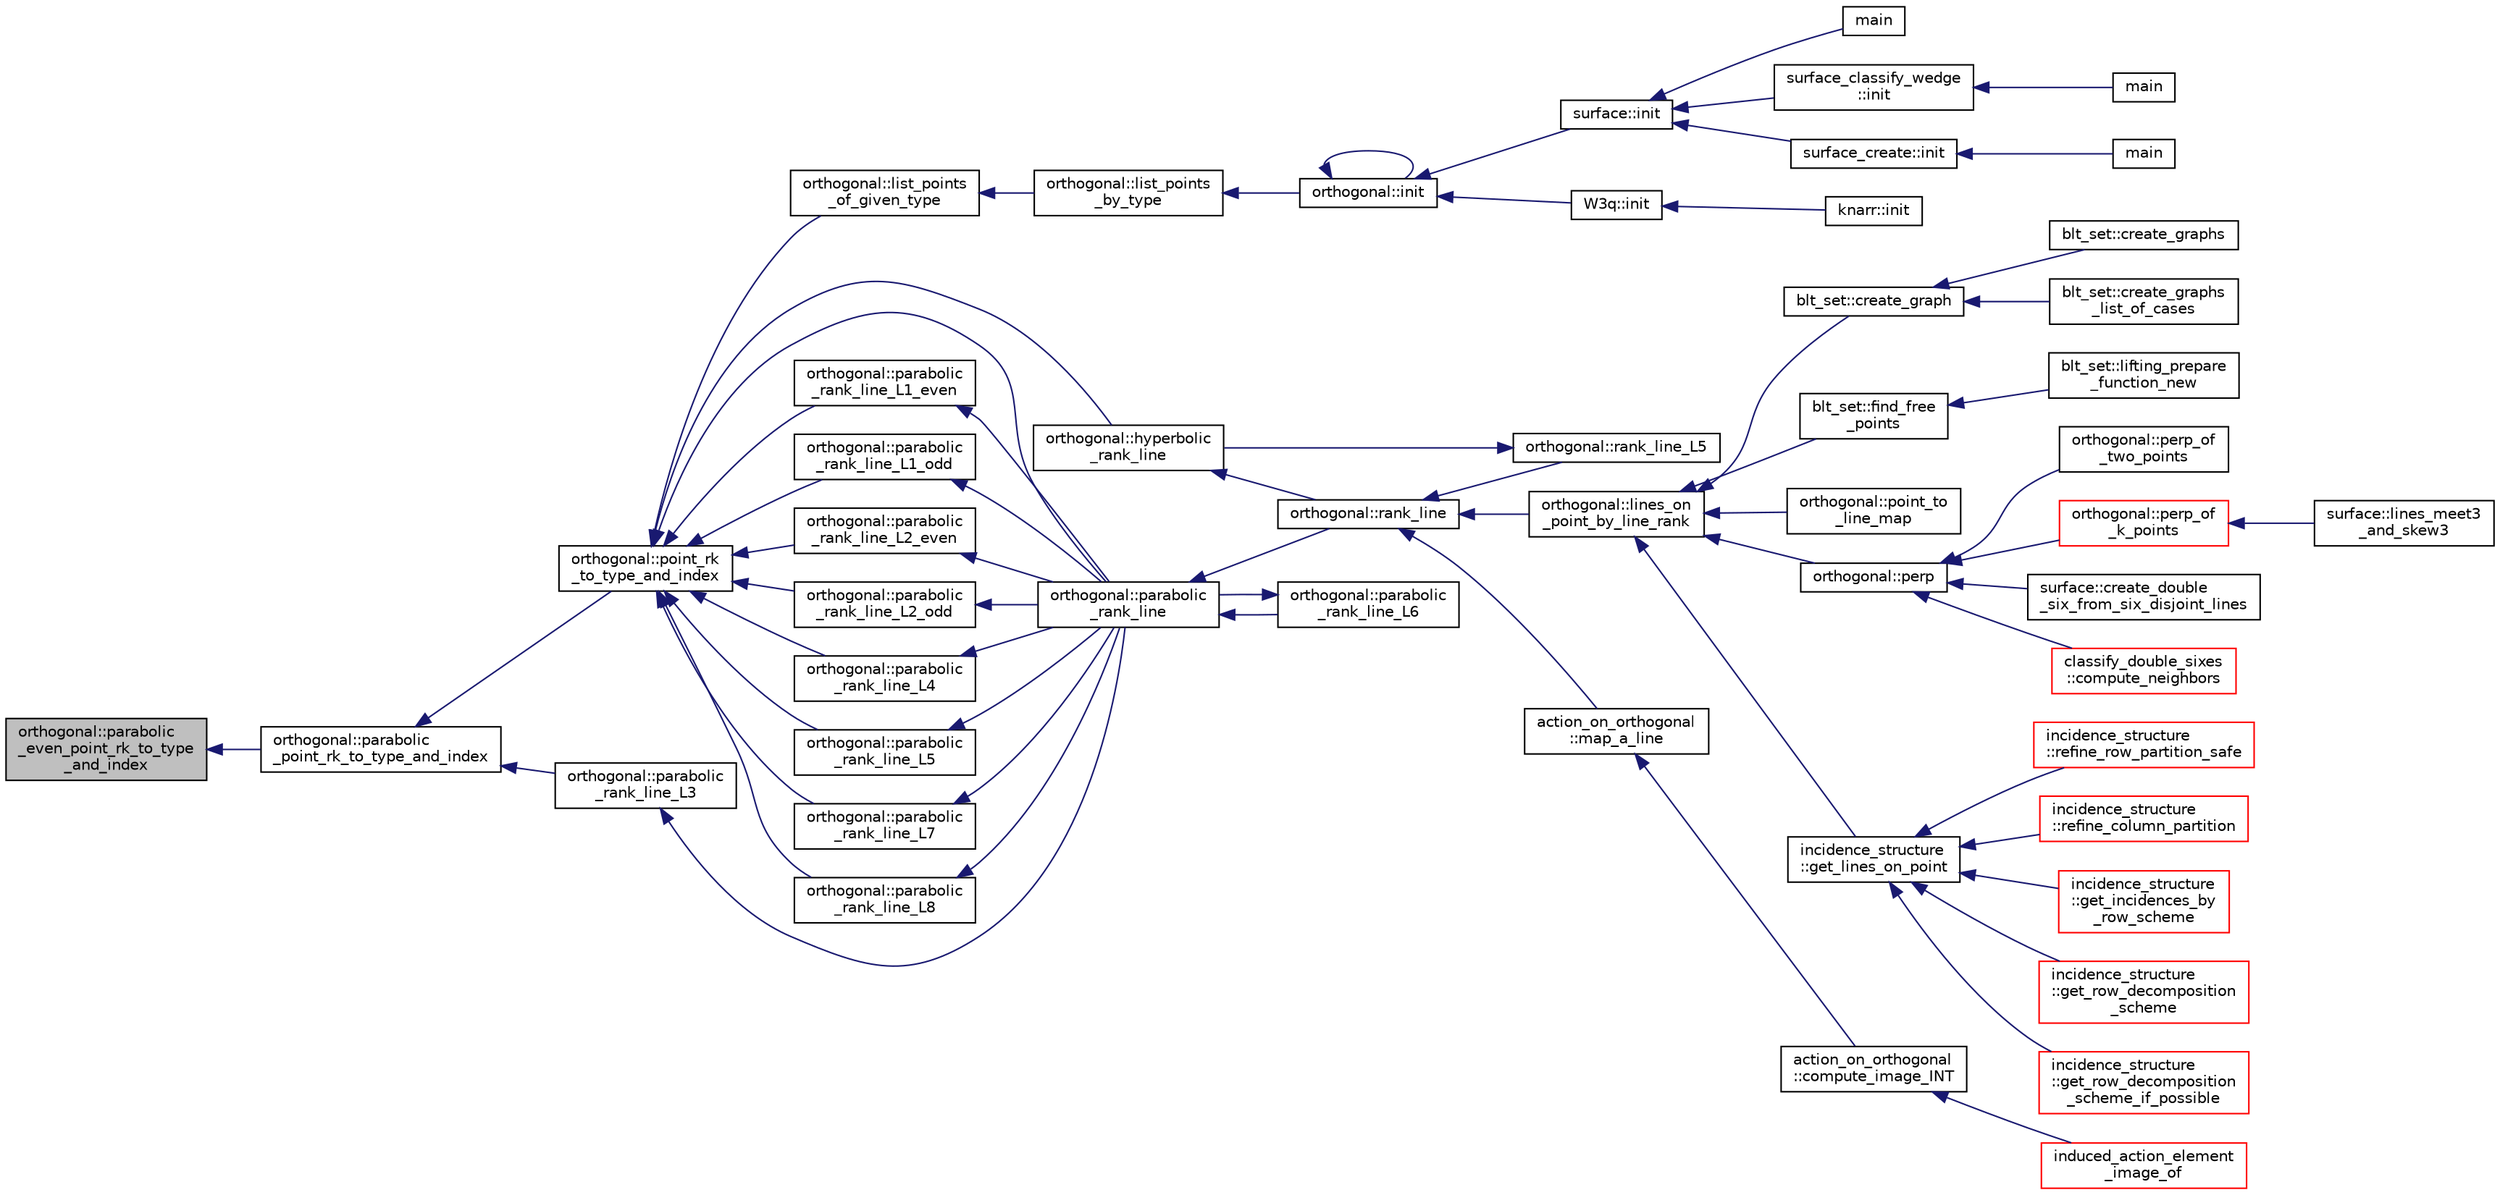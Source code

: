 digraph "orthogonal::parabolic_even_point_rk_to_type_and_index"
{
  edge [fontname="Helvetica",fontsize="10",labelfontname="Helvetica",labelfontsize="10"];
  node [fontname="Helvetica",fontsize="10",shape=record];
  rankdir="LR";
  Node17201 [label="orthogonal::parabolic\l_even_point_rk_to_type\l_and_index",height=0.2,width=0.4,color="black", fillcolor="grey75", style="filled", fontcolor="black"];
  Node17201 -> Node17202 [dir="back",color="midnightblue",fontsize="10",style="solid",fontname="Helvetica"];
  Node17202 [label="orthogonal::parabolic\l_point_rk_to_type_and_index",height=0.2,width=0.4,color="black", fillcolor="white", style="filled",URL="$d7/daa/classorthogonal.html#aadca2791fa70e971edf85858b725502d"];
  Node17202 -> Node17203 [dir="back",color="midnightblue",fontsize="10",style="solid",fontname="Helvetica"];
  Node17203 [label="orthogonal::point_rk\l_to_type_and_index",height=0.2,width=0.4,color="black", fillcolor="white", style="filled",URL="$d7/daa/classorthogonal.html#a5419c9c6b60c81e6e66f3606e7ad1815"];
  Node17203 -> Node17204 [dir="back",color="midnightblue",fontsize="10",style="solid",fontname="Helvetica"];
  Node17204 [label="orthogonal::list_points\l_of_given_type",height=0.2,width=0.4,color="black", fillcolor="white", style="filled",URL="$d7/daa/classorthogonal.html#a80ded28f55a2191d5a5ec5fe9ee1a4c7"];
  Node17204 -> Node17205 [dir="back",color="midnightblue",fontsize="10",style="solid",fontname="Helvetica"];
  Node17205 [label="orthogonal::list_points\l_by_type",height=0.2,width=0.4,color="black", fillcolor="white", style="filled",URL="$d7/daa/classorthogonal.html#a078981d509c626c1cdad322ab94c697c"];
  Node17205 -> Node17206 [dir="back",color="midnightblue",fontsize="10",style="solid",fontname="Helvetica"];
  Node17206 [label="orthogonal::init",height=0.2,width=0.4,color="black", fillcolor="white", style="filled",URL="$d7/daa/classorthogonal.html#a8bd53ba30f34ac50889503f0f3ef6deb"];
  Node17206 -> Node17206 [dir="back",color="midnightblue",fontsize="10",style="solid",fontname="Helvetica"];
  Node17206 -> Node17207 [dir="back",color="midnightblue",fontsize="10",style="solid",fontname="Helvetica"];
  Node17207 [label="surface::init",height=0.2,width=0.4,color="black", fillcolor="white", style="filled",URL="$d5/d88/classsurface.html#a90570b0ca6ab02988159f2c40cb27308"];
  Node17207 -> Node17208 [dir="back",color="midnightblue",fontsize="10",style="solid",fontname="Helvetica"];
  Node17208 [label="main",height=0.2,width=0.4,color="black", fillcolor="white", style="filled",URL="$d6/dc3/arc__lifting__main_8_c.html#a217dbf8b442f20279ea00b898af96f52"];
  Node17207 -> Node17209 [dir="back",color="midnightblue",fontsize="10",style="solid",fontname="Helvetica"];
  Node17209 [label="surface_classify_wedge\l::init",height=0.2,width=0.4,color="black", fillcolor="white", style="filled",URL="$d7/d5c/classsurface__classify__wedge.html#a43302106663b307aa8274a5112a7010a"];
  Node17209 -> Node17210 [dir="back",color="midnightblue",fontsize="10",style="solid",fontname="Helvetica"];
  Node17210 [label="main",height=0.2,width=0.4,color="black", fillcolor="white", style="filled",URL="$df/df8/surface__classify_8_c.html#a217dbf8b442f20279ea00b898af96f52"];
  Node17207 -> Node17211 [dir="back",color="midnightblue",fontsize="10",style="solid",fontname="Helvetica"];
  Node17211 [label="surface_create::init",height=0.2,width=0.4,color="black", fillcolor="white", style="filled",URL="$de/da4/classsurface__create.html#ab0db5c12825f778e3caf8aa4da02eb06"];
  Node17211 -> Node17212 [dir="back",color="midnightblue",fontsize="10",style="solid",fontname="Helvetica"];
  Node17212 [label="main",height=0.2,width=0.4,color="black", fillcolor="white", style="filled",URL="$d2/dfa/create__surface__main_8_c.html#a217dbf8b442f20279ea00b898af96f52"];
  Node17206 -> Node17213 [dir="back",color="midnightblue",fontsize="10",style="solid",fontname="Helvetica"];
  Node17213 [label="W3q::init",height=0.2,width=0.4,color="black", fillcolor="white", style="filled",URL="$de/d2c/class_w3q.html#a215fe070895a4915537fcb1bfba4f777"];
  Node17213 -> Node17214 [dir="back",color="midnightblue",fontsize="10",style="solid",fontname="Helvetica"];
  Node17214 [label="knarr::init",height=0.2,width=0.4,color="black", fillcolor="white", style="filled",URL="$d7/de5/classknarr.html#a1e25f28aeec8f316cc0ce81eb89e670e"];
  Node17203 -> Node17215 [dir="back",color="midnightblue",fontsize="10",style="solid",fontname="Helvetica"];
  Node17215 [label="orthogonal::hyperbolic\l_rank_line",height=0.2,width=0.4,color="black", fillcolor="white", style="filled",URL="$d7/daa/classorthogonal.html#a2810f9a6851f445b03fdbfe2a888e9f5"];
  Node17215 -> Node17216 [dir="back",color="midnightblue",fontsize="10",style="solid",fontname="Helvetica"];
  Node17216 [label="orthogonal::rank_line",height=0.2,width=0.4,color="black", fillcolor="white", style="filled",URL="$d7/daa/classorthogonal.html#a5e1b5a3eb76840f425e71f25dabcd470"];
  Node17216 -> Node17217 [dir="back",color="midnightblue",fontsize="10",style="solid",fontname="Helvetica"];
  Node17217 [label="orthogonal::lines_on\l_point_by_line_rank",height=0.2,width=0.4,color="black", fillcolor="white", style="filled",URL="$d7/daa/classorthogonal.html#adc21874b6da3cd3585c704994fb538aa"];
  Node17217 -> Node17218 [dir="back",color="midnightblue",fontsize="10",style="solid",fontname="Helvetica"];
  Node17218 [label="blt_set::create_graph",height=0.2,width=0.4,color="black", fillcolor="white", style="filled",URL="$d1/d3d/classblt__set.html#ae92249ece99ffbc92e93e49cd5d5dccf"];
  Node17218 -> Node17219 [dir="back",color="midnightblue",fontsize="10",style="solid",fontname="Helvetica"];
  Node17219 [label="blt_set::create_graphs",height=0.2,width=0.4,color="black", fillcolor="white", style="filled",URL="$d1/d3d/classblt__set.html#a3f1d4a8ed15875c47b327949f26a4533"];
  Node17218 -> Node17220 [dir="back",color="midnightblue",fontsize="10",style="solid",fontname="Helvetica"];
  Node17220 [label="blt_set::create_graphs\l_list_of_cases",height=0.2,width=0.4,color="black", fillcolor="white", style="filled",URL="$d1/d3d/classblt__set.html#a91ad531d4154bd887182dbd6121476f3"];
  Node17217 -> Node17221 [dir="back",color="midnightblue",fontsize="10",style="solid",fontname="Helvetica"];
  Node17221 [label="blt_set::find_free\l_points",height=0.2,width=0.4,color="black", fillcolor="white", style="filled",URL="$d1/d3d/classblt__set.html#a71f82dd3dc4a901ea2a0949d2f1af302"];
  Node17221 -> Node17222 [dir="back",color="midnightblue",fontsize="10",style="solid",fontname="Helvetica"];
  Node17222 [label="blt_set::lifting_prepare\l_function_new",height=0.2,width=0.4,color="black", fillcolor="white", style="filled",URL="$d1/d3d/classblt__set.html#a1314b7c0a3b78ba54c0f61a397d8afce"];
  Node17217 -> Node17223 [dir="back",color="midnightblue",fontsize="10",style="solid",fontname="Helvetica"];
  Node17223 [label="orthogonal::point_to\l_line_map",height=0.2,width=0.4,color="black", fillcolor="white", style="filled",URL="$d7/daa/classorthogonal.html#a1eae48671390d1c251303be93b45f9e4"];
  Node17217 -> Node17224 [dir="back",color="midnightblue",fontsize="10",style="solid",fontname="Helvetica"];
  Node17224 [label="orthogonal::perp",height=0.2,width=0.4,color="black", fillcolor="white", style="filled",URL="$d7/daa/classorthogonal.html#ae80e0fa8d1e8caddb9afbb466e3d3189"];
  Node17224 -> Node17225 [dir="back",color="midnightblue",fontsize="10",style="solid",fontname="Helvetica"];
  Node17225 [label="orthogonal::perp_of\l_two_points",height=0.2,width=0.4,color="black", fillcolor="white", style="filled",URL="$d7/daa/classorthogonal.html#a6a05fef2e61ed508bff66d6728c58ec0"];
  Node17224 -> Node17226 [dir="back",color="midnightblue",fontsize="10",style="solid",fontname="Helvetica"];
  Node17226 [label="orthogonal::perp_of\l_k_points",height=0.2,width=0.4,color="red", fillcolor="white", style="filled",URL="$d7/daa/classorthogonal.html#a6a92a4680dc76bb289141fc5c765f5fb"];
  Node17226 -> Node17227 [dir="back",color="midnightblue",fontsize="10",style="solid",fontname="Helvetica"];
  Node17227 [label="surface::lines_meet3\l_and_skew3",height=0.2,width=0.4,color="black", fillcolor="white", style="filled",URL="$d5/d88/classsurface.html#af87ed9d20b980a89342f20c206ae5790"];
  Node17224 -> Node17249 [dir="back",color="midnightblue",fontsize="10",style="solid",fontname="Helvetica"];
  Node17249 [label="surface::create_double\l_six_from_six_disjoint_lines",height=0.2,width=0.4,color="black", fillcolor="white", style="filled",URL="$d5/d88/classsurface.html#a4c44f0a33d709edee71537547880dd87"];
  Node17224 -> Node17250 [dir="back",color="midnightblue",fontsize="10",style="solid",fontname="Helvetica"];
  Node17250 [label="classify_double_sixes\l::compute_neighbors",height=0.2,width=0.4,color="red", fillcolor="white", style="filled",URL="$dd/d23/classclassify__double__sixes.html#a675e241052c36c58063ddcfc06d209b2"];
  Node17217 -> Node17251 [dir="back",color="midnightblue",fontsize="10",style="solid",fontname="Helvetica"];
  Node17251 [label="incidence_structure\l::get_lines_on_point",height=0.2,width=0.4,color="black", fillcolor="white", style="filled",URL="$da/d8a/classincidence__structure.html#a09148fd9478525b4a65c8e44833d1861"];
  Node17251 -> Node17252 [dir="back",color="midnightblue",fontsize="10",style="solid",fontname="Helvetica"];
  Node17252 [label="incidence_structure\l::refine_row_partition_safe",height=0.2,width=0.4,color="red", fillcolor="white", style="filled",URL="$da/d8a/classincidence__structure.html#ae84b2dc0f1a0cd1f9acfadcae21e3745"];
  Node17251 -> Node17273 [dir="back",color="midnightblue",fontsize="10",style="solid",fontname="Helvetica"];
  Node17273 [label="incidence_structure\l::refine_column_partition",height=0.2,width=0.4,color="red", fillcolor="white", style="filled",URL="$da/d8a/classincidence__structure.html#ac262f307c1531d67496129dc7890cda4"];
  Node17251 -> Node17278 [dir="back",color="midnightblue",fontsize="10",style="solid",fontname="Helvetica"];
  Node17278 [label="incidence_structure\l::get_incidences_by\l_row_scheme",height=0.2,width=0.4,color="red", fillcolor="white", style="filled",URL="$da/d8a/classincidence__structure.html#addab249e03244133841bd793389c792c"];
  Node17251 -> Node17282 [dir="back",color="midnightblue",fontsize="10",style="solid",fontname="Helvetica"];
  Node17282 [label="incidence_structure\l::get_row_decomposition\l_scheme",height=0.2,width=0.4,color="red", fillcolor="white", style="filled",URL="$da/d8a/classincidence__structure.html#aa0ad04253ba8e75bb15900ee8b01c9aa"];
  Node17251 -> Node17293 [dir="back",color="midnightblue",fontsize="10",style="solid",fontname="Helvetica"];
  Node17293 [label="incidence_structure\l::get_row_decomposition\l_scheme_if_possible",height=0.2,width=0.4,color="red", fillcolor="white", style="filled",URL="$da/d8a/classincidence__structure.html#ac93d2a6419b0fca3f25f101c5f08caf5"];
  Node17216 -> Node17295 [dir="back",color="midnightblue",fontsize="10",style="solid",fontname="Helvetica"];
  Node17295 [label="orthogonal::rank_line_L5",height=0.2,width=0.4,color="black", fillcolor="white", style="filled",URL="$d7/daa/classorthogonal.html#a80bcc065004ef76b70cef437fff6f54c"];
  Node17295 -> Node17215 [dir="back",color="midnightblue",fontsize="10",style="solid",fontname="Helvetica"];
  Node17216 -> Node17296 [dir="back",color="midnightblue",fontsize="10",style="solid",fontname="Helvetica"];
  Node17296 [label="action_on_orthogonal\l::map_a_line",height=0.2,width=0.4,color="black", fillcolor="white", style="filled",URL="$dc/d87/classaction__on__orthogonal.html#ac7e41a4bbc9e0f2813f2f7030f3ed177"];
  Node17296 -> Node17297 [dir="back",color="midnightblue",fontsize="10",style="solid",fontname="Helvetica"];
  Node17297 [label="action_on_orthogonal\l::compute_image_INT",height=0.2,width=0.4,color="black", fillcolor="white", style="filled",URL="$dc/d87/classaction__on__orthogonal.html#a53cee5a150163f7614151b9cd1fc06f3"];
  Node17297 -> Node17298 [dir="back",color="midnightblue",fontsize="10",style="solid",fontname="Helvetica"];
  Node17298 [label="induced_action_element\l_image_of",height=0.2,width=0.4,color="red", fillcolor="white", style="filled",URL="$d3/d27/interface_8_c.html#a821850d6c3988dd122de0489cd36f0f0"];
  Node17203 -> Node17498 [dir="back",color="midnightblue",fontsize="10",style="solid",fontname="Helvetica"];
  Node17498 [label="orthogonal::parabolic\l_rank_line",height=0.2,width=0.4,color="black", fillcolor="white", style="filled",URL="$d7/daa/classorthogonal.html#a7df334ceca90bc5b90c56354dbaf45c9"];
  Node17498 -> Node17216 [dir="back",color="midnightblue",fontsize="10",style="solid",fontname="Helvetica"];
  Node17498 -> Node17499 [dir="back",color="midnightblue",fontsize="10",style="solid",fontname="Helvetica"];
  Node17499 [label="orthogonal::parabolic\l_rank_line_L6",height=0.2,width=0.4,color="black", fillcolor="white", style="filled",URL="$d7/daa/classorthogonal.html#ab242f864cc2a012dee7c379649d2e566"];
  Node17499 -> Node17498 [dir="back",color="midnightblue",fontsize="10",style="solid",fontname="Helvetica"];
  Node17203 -> Node17500 [dir="back",color="midnightblue",fontsize="10",style="solid",fontname="Helvetica"];
  Node17500 [label="orthogonal::parabolic\l_rank_line_L1_even",height=0.2,width=0.4,color="black", fillcolor="white", style="filled",URL="$d7/daa/classorthogonal.html#a7f055ba3f318499430444e583ed03ee3"];
  Node17500 -> Node17498 [dir="back",color="midnightblue",fontsize="10",style="solid",fontname="Helvetica"];
  Node17203 -> Node17501 [dir="back",color="midnightblue",fontsize="10",style="solid",fontname="Helvetica"];
  Node17501 [label="orthogonal::parabolic\l_rank_line_L1_odd",height=0.2,width=0.4,color="black", fillcolor="white", style="filled",URL="$d7/daa/classorthogonal.html#aab93abadf848b0a5d72b367f155cd7e4"];
  Node17501 -> Node17498 [dir="back",color="midnightblue",fontsize="10",style="solid",fontname="Helvetica"];
  Node17203 -> Node17502 [dir="back",color="midnightblue",fontsize="10",style="solid",fontname="Helvetica"];
  Node17502 [label="orthogonal::parabolic\l_rank_line_L2_even",height=0.2,width=0.4,color="black", fillcolor="white", style="filled",URL="$d7/daa/classorthogonal.html#ad884e741520104066da699b1133deeb0"];
  Node17502 -> Node17498 [dir="back",color="midnightblue",fontsize="10",style="solid",fontname="Helvetica"];
  Node17203 -> Node17503 [dir="back",color="midnightblue",fontsize="10",style="solid",fontname="Helvetica"];
  Node17503 [label="orthogonal::parabolic\l_rank_line_L2_odd",height=0.2,width=0.4,color="black", fillcolor="white", style="filled",URL="$d7/daa/classorthogonal.html#a87ddd814e99966b82e69a1041307074f"];
  Node17503 -> Node17498 [dir="back",color="midnightblue",fontsize="10",style="solid",fontname="Helvetica"];
  Node17203 -> Node17504 [dir="back",color="midnightblue",fontsize="10",style="solid",fontname="Helvetica"];
  Node17504 [label="orthogonal::parabolic\l_rank_line_L4",height=0.2,width=0.4,color="black", fillcolor="white", style="filled",URL="$d7/daa/classorthogonal.html#a9e693d30c0ade825f389feec38ea83b2"];
  Node17504 -> Node17498 [dir="back",color="midnightblue",fontsize="10",style="solid",fontname="Helvetica"];
  Node17203 -> Node17505 [dir="back",color="midnightblue",fontsize="10",style="solid",fontname="Helvetica"];
  Node17505 [label="orthogonal::parabolic\l_rank_line_L5",height=0.2,width=0.4,color="black", fillcolor="white", style="filled",URL="$d7/daa/classorthogonal.html#ab9ff5dd42f31a297d03c559a4934a950"];
  Node17505 -> Node17498 [dir="back",color="midnightblue",fontsize="10",style="solid",fontname="Helvetica"];
  Node17203 -> Node17506 [dir="back",color="midnightblue",fontsize="10",style="solid",fontname="Helvetica"];
  Node17506 [label="orthogonal::parabolic\l_rank_line_L7",height=0.2,width=0.4,color="black", fillcolor="white", style="filled",URL="$d7/daa/classorthogonal.html#ac38fe609d558cb7b16d92b7eb606c6f1"];
  Node17506 -> Node17498 [dir="back",color="midnightblue",fontsize="10",style="solid",fontname="Helvetica"];
  Node17203 -> Node17507 [dir="back",color="midnightblue",fontsize="10",style="solid",fontname="Helvetica"];
  Node17507 [label="orthogonal::parabolic\l_rank_line_L8",height=0.2,width=0.4,color="black", fillcolor="white", style="filled",URL="$d7/daa/classorthogonal.html#af1fb4b5a1ab65d189daea2de78de5225"];
  Node17507 -> Node17498 [dir="back",color="midnightblue",fontsize="10",style="solid",fontname="Helvetica"];
  Node17202 -> Node17508 [dir="back",color="midnightblue",fontsize="10",style="solid",fontname="Helvetica"];
  Node17508 [label="orthogonal::parabolic\l_rank_line_L3",height=0.2,width=0.4,color="black", fillcolor="white", style="filled",URL="$d7/daa/classorthogonal.html#afea1a02e2b439b28127cfa2a782da8c9"];
  Node17508 -> Node17498 [dir="back",color="midnightblue",fontsize="10",style="solid",fontname="Helvetica"];
}
